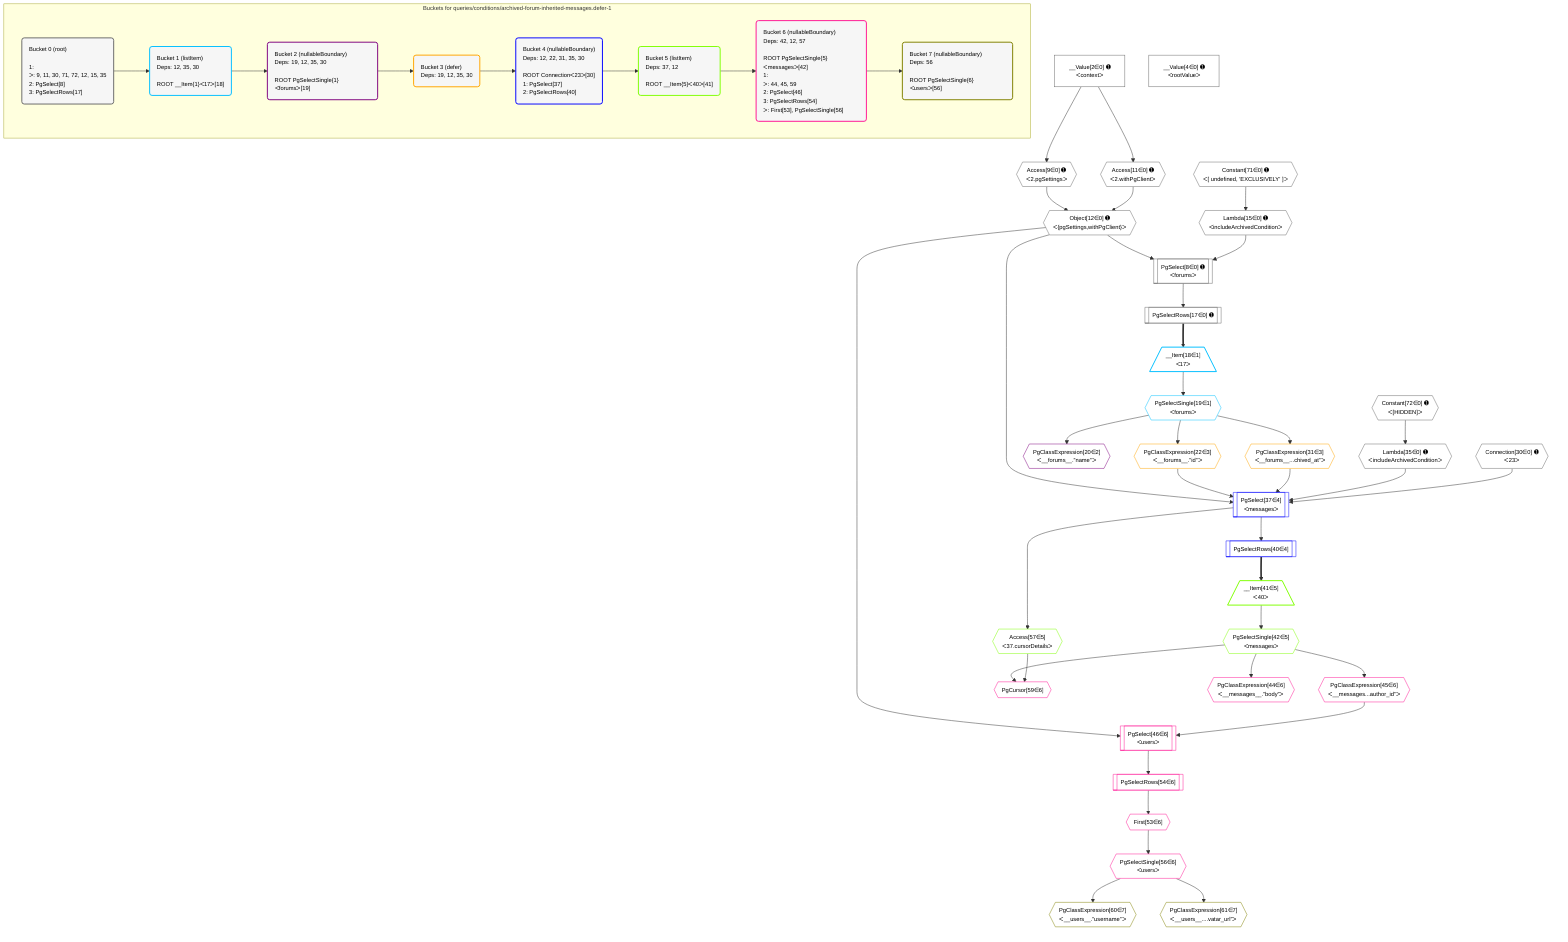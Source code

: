 %%{init: {'themeVariables': { 'fontSize': '12px'}}}%%
graph TD
    classDef path fill:#eee,stroke:#000,color:#000
    classDef plan fill:#fff,stroke-width:1px,color:#000
    classDef itemplan fill:#fff,stroke-width:2px,color:#000
    classDef unbatchedplan fill:#dff,stroke-width:1px,color:#000
    classDef sideeffectplan fill:#fcc,stroke-width:2px,color:#000
    classDef bucket fill:#f6f6f6,color:#000,stroke-width:2px,text-align:left

    subgraph "Buckets for queries/conditions/archived-forum-inherited-messages.defer-1"
    Bucket0("Bucket 0 (root)<br /><br />1: <br />ᐳ: 9, 11, 30, 71, 72, 12, 15, 35<br />2: PgSelect[8]<br />3: PgSelectRows[17]"):::bucket
    Bucket1("Bucket 1 (listItem)<br />Deps: 12, 35, 30<br /><br />ROOT __Item{1}ᐸ17ᐳ[18]"):::bucket
    Bucket2("Bucket 2 (nullableBoundary)<br />Deps: 19, 12, 35, 30<br /><br />ROOT PgSelectSingle{1}ᐸforumsᐳ[19]"):::bucket
    Bucket3("Bucket 3 (defer)<br />Deps: 19, 12, 35, 30"):::bucket
    Bucket4("Bucket 4 (nullableBoundary)<br />Deps: 12, 22, 31, 35, 30<br /><br />ROOT Connectionᐸ23ᐳ[30]<br />1: PgSelect[37]<br />2: PgSelectRows[40]"):::bucket
    Bucket5("Bucket 5 (listItem)<br />Deps: 37, 12<br /><br />ROOT __Item{5}ᐸ40ᐳ[41]"):::bucket
    Bucket6("Bucket 6 (nullableBoundary)<br />Deps: 42, 12, 57<br /><br />ROOT PgSelectSingle{5}ᐸmessagesᐳ[42]<br />1: <br />ᐳ: 44, 45, 59<br />2: PgSelect[46]<br />3: PgSelectRows[54]<br />ᐳ: First[53], PgSelectSingle[56]"):::bucket
    Bucket7("Bucket 7 (nullableBoundary)<br />Deps: 56<br /><br />ROOT PgSelectSingle{6}ᐸusersᐳ[56]"):::bucket
    end
    Bucket0 --> Bucket1
    Bucket1 --> Bucket2
    Bucket2 --> Bucket3
    Bucket3 --> Bucket4
    Bucket4 --> Bucket5
    Bucket5 --> Bucket6
    Bucket6 --> Bucket7

    %% plan dependencies
    PgSelect8[["PgSelect[8∈0] ➊<br />ᐸforumsᐳ"]]:::plan
    Object12{{"Object[12∈0] ➊<br />ᐸ{pgSettings,withPgClient}ᐳ"}}:::plan
    Lambda15{{"Lambda[15∈0] ➊<br />ᐸincludeArchivedConditionᐳ"}}:::plan
    Object12 & Lambda15 --> PgSelect8
    Access9{{"Access[9∈0] ➊<br />ᐸ2.pgSettingsᐳ"}}:::plan
    Access11{{"Access[11∈0] ➊<br />ᐸ2.withPgClientᐳ"}}:::plan
    Access9 & Access11 --> Object12
    __Value2["__Value[2∈0] ➊<br />ᐸcontextᐳ"]:::plan
    __Value2 --> Access9
    __Value2 --> Access11
    Constant71{{"Constant[71∈0] ➊<br />ᐸ[ undefined, 'EXCLUSIVELY' ]ᐳ"}}:::plan
    Constant71 --> Lambda15
    PgSelectRows17[["PgSelectRows[17∈0] ➊"]]:::plan
    PgSelect8 --> PgSelectRows17
    Lambda35{{"Lambda[35∈0] ➊<br />ᐸincludeArchivedConditionᐳ"}}:::plan
    Constant72{{"Constant[72∈0] ➊<br />ᐸ[HIDDEN]ᐳ"}}:::plan
    Constant72 --> Lambda35
    __Value4["__Value[4∈0] ➊<br />ᐸrootValueᐳ"]:::plan
    Connection30{{"Connection[30∈0] ➊<br />ᐸ23ᐳ"}}:::plan
    __Item18[/"__Item[18∈1]<br />ᐸ17ᐳ"\]:::itemplan
    PgSelectRows17 ==> __Item18
    PgSelectSingle19{{"PgSelectSingle[19∈1]<br />ᐸforumsᐳ"}}:::plan
    __Item18 --> PgSelectSingle19
    PgClassExpression20{{"PgClassExpression[20∈2]<br />ᐸ__forums__.”name”ᐳ"}}:::plan
    PgSelectSingle19 --> PgClassExpression20
    PgClassExpression22{{"PgClassExpression[22∈3]<br />ᐸ__forums__.”id”ᐳ"}}:::plan
    PgSelectSingle19 --> PgClassExpression22
    PgClassExpression31{{"PgClassExpression[31∈3]<br />ᐸ__forums__...chived_at”ᐳ"}}:::plan
    PgSelectSingle19 --> PgClassExpression31
    PgSelect37[["PgSelect[37∈4]<br />ᐸmessagesᐳ"]]:::plan
    Object12 & PgClassExpression22 & PgClassExpression31 & Lambda35 & Connection30 --> PgSelect37
    PgSelectRows40[["PgSelectRows[40∈4]"]]:::plan
    PgSelect37 --> PgSelectRows40
    __Item41[/"__Item[41∈5]<br />ᐸ40ᐳ"\]:::itemplan
    PgSelectRows40 ==> __Item41
    PgSelectSingle42{{"PgSelectSingle[42∈5]<br />ᐸmessagesᐳ"}}:::plan
    __Item41 --> PgSelectSingle42
    Access57{{"Access[57∈5]<br />ᐸ37.cursorDetailsᐳ"}}:::plan
    PgSelect37 --> Access57
    PgSelect46[["PgSelect[46∈6]<br />ᐸusersᐳ"]]:::plan
    PgClassExpression45{{"PgClassExpression[45∈6]<br />ᐸ__messages...author_id”ᐳ"}}:::plan
    Object12 & PgClassExpression45 --> PgSelect46
    PgCursor59{{"PgCursor[59∈6]"}}:::plan
    PgSelectSingle42 & Access57 --> PgCursor59
    PgClassExpression44{{"PgClassExpression[44∈6]<br />ᐸ__messages__.”body”ᐳ"}}:::plan
    PgSelectSingle42 --> PgClassExpression44
    PgSelectSingle42 --> PgClassExpression45
    First53{{"First[53∈6]"}}:::plan
    PgSelectRows54[["PgSelectRows[54∈6]"]]:::plan
    PgSelectRows54 --> First53
    PgSelect46 --> PgSelectRows54
    PgSelectSingle56{{"PgSelectSingle[56∈6]<br />ᐸusersᐳ"}}:::plan
    First53 --> PgSelectSingle56
    PgClassExpression60{{"PgClassExpression[60∈7]<br />ᐸ__users__.”username”ᐳ"}}:::plan
    PgSelectSingle56 --> PgClassExpression60
    PgClassExpression61{{"PgClassExpression[61∈7]<br />ᐸ__users__....vatar_url”ᐳ"}}:::plan
    PgSelectSingle56 --> PgClassExpression61

    %% define steps
    classDef bucket0 stroke:#696969
    class Bucket0,__Value2,__Value4,PgSelect8,Access9,Access11,Object12,Lambda15,PgSelectRows17,Connection30,Lambda35,Constant71,Constant72 bucket0
    classDef bucket1 stroke:#00bfff
    class Bucket1,__Item18,PgSelectSingle19 bucket1
    classDef bucket2 stroke:#7f007f
    class Bucket2,PgClassExpression20 bucket2
    classDef bucket3 stroke:#ffa500
    class Bucket3,PgClassExpression22,PgClassExpression31 bucket3
    classDef bucket4 stroke:#0000ff
    class Bucket4,PgSelect37,PgSelectRows40 bucket4
    classDef bucket5 stroke:#7fff00
    class Bucket5,__Item41,PgSelectSingle42,Access57 bucket5
    classDef bucket6 stroke:#ff1493
    class Bucket6,PgClassExpression44,PgClassExpression45,PgSelect46,First53,PgSelectRows54,PgSelectSingle56,PgCursor59 bucket6
    classDef bucket7 stroke:#808000
    class Bucket7,PgClassExpression60,PgClassExpression61 bucket7